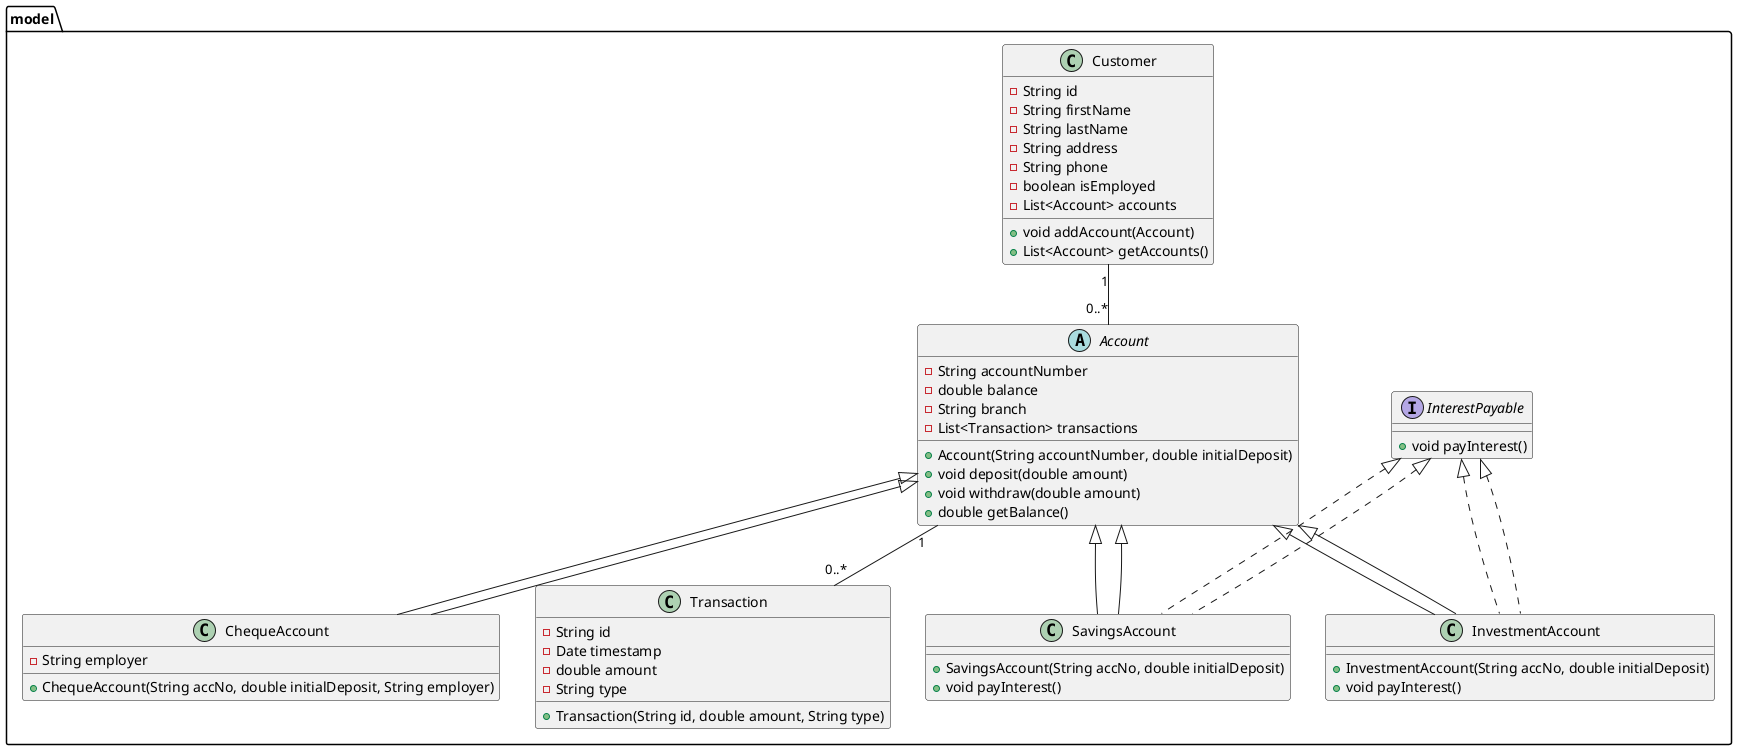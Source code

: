 @startuml Class_Banking
package model {
  interface InterestPayable {
    +void payInterest()
  }

  abstract class Account {
    -String accountNumber
    -double balance
    -String branch
    -List<Transaction> transactions
    +Account(String accountNumber, double initialDeposit)
    +void deposit(double amount)
    +void withdraw(double amount)
    +double getBalance()
  }

  class SavingsAccount extends Account implements InterestPayable {
    +SavingsAccount(String accNo, double initialDeposit)
    +void payInterest()
  }

  class InvestmentAccount extends Account implements InterestPayable {
    +InvestmentAccount(String accNo, double initialDeposit)
    +void payInterest()
  }

  class ChequeAccount extends Account {
    -String employer
    +ChequeAccount(String accNo, double initialDeposit, String employer)
  }

  class Customer {
    -String id
    -String firstName
    -String lastName
    -String address
    -String phone
    -boolean isEmployed
    -List<Account> accounts
    +void addAccount(Account)
    +List<Account> getAccounts()
  }

  class Transaction {
    -String id
    -Date timestamp
    -double amount
    -String type
    +Transaction(String id, double amount, String type)
  }
}

Customer "1" -- "0..*" Account
Account "1" -- "0..*" Transaction
InterestPayable <|.. SavingsAccount
InterestPayable <|.. InvestmentAccount
Account <|-- SavingsAccount
Account <|-- InvestmentAccount
Account <|-- ChequeAccount
@enduml